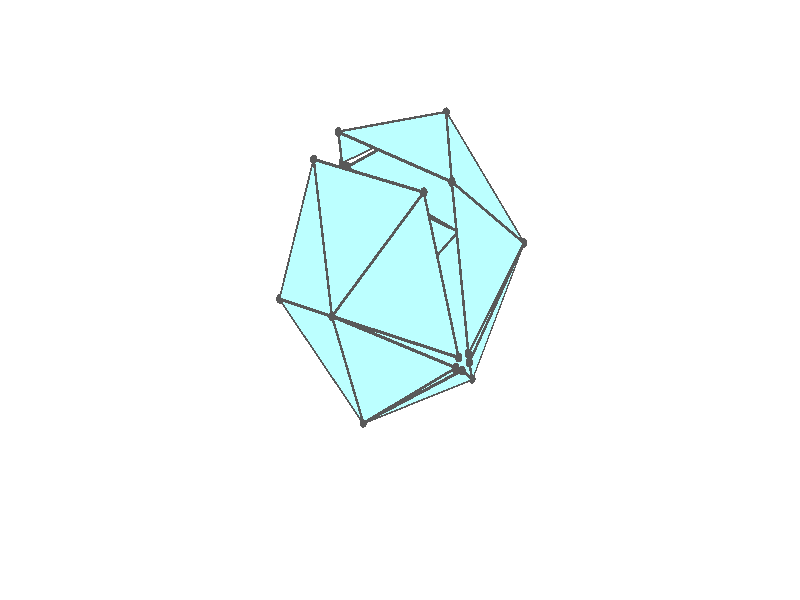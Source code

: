 #version 3.7;
global_settings{assumed_gamma 1.0}
camera{perspective location <18.750000000000000000000000, 10.825317547305481014063844, 12.499999999999996447286321> right <0.133333333333333331482962, -0.230940107675850353485814, -0.000000000000000000000000> up <-0.064951905283832905846353, -0.037499999999999998612221, 0.129903810567665811692706> direction <0.750000000000000111022302, 0.433012701892219298294151, 0.499999999999999944488849> sky <-0.433012701892219298294151, -0.249999999999999944488849, 0.866025403784438707610605> look_at <18.000000000000000000000000, 10.392304845413262270881205, 11.999999999999996447286321>}
light_source{<18.750000000000000000000000, 10.825317547305481014063844, 12.499999999999996447286321> rgb<1.0,1.0,1.0>}
background{rgb<1,1,1>}
union{union{object{union{sphere{<-0.303530999103342913336689, 0.525731112119133481286326, -0.576996638683937024261184>,0.029999999999999998889777}sphere{<-0.303530999103343301914748, -0.525731112119133370264024, -0.576996638683937024261184>,0.029999999999999998889777}sphere{<0.607061998206686048717984, -0.000000000000000148687307, -0.576996638683937024261184>,0.029999999999999998889777}} pigment{rgb<0.1,0.1,0.1>}}object{union{cylinder{<-0.303530999103342913336689, 0.525731112119133481286326, -0.576996638683937024261184>,<-0.303530999103343301914748, -0.525731112119133370264024, -0.576996638683937024261184>,0.010000000000000000208167}cylinder{<-0.303530999103343301914748, -0.525731112119133370264024, -0.576996638683937024261184>,<0.607061998206686048717984, -0.000000000000000148687307, -0.576996638683937024261184>,0.010000000000000000208167}cylinder{<0.607061998206686048717984, -0.000000000000000148687307, -0.576996638683937024261184>,<-0.303530999103342913336689, 0.525731112119133481286326, -0.576996638683937024261184>,0.010000000000000000208167}} pigment{rgb<0.1,0.1,0.1>}}object{polygon{3.000000000000000000000000,<-0.303530999103342913336689, 0.525731112119133481286326, -0.576996638683937024261184>,<-0.303530999103343301914748, -0.525731112119133370264024, -0.576996638683937024261184>,<0.607061998206686048717984, -0.000000000000000148687307, -0.576996638683937024261184>} pigment{rgbft<0.5,1.0,1.0,0.1,0.1>}}}union{object{union{sphere{<-0.303530999103342913336689, 0.525731112119133481286326, -0.576996638683936913238881>,0.029999999999999998889777}sphere{<-0.303530999103343301914748, -0.525731112119133370264024, -0.576996638683936913238881>,0.029999999999999998889777}sphere{<-1.001878936155845112310203, 0.000000000000000435753053, 0.007374617936866889600367>,0.029999999999999998889777}} pigment{rgb<0.1,0.1,0.1>}}object{union{cylinder{<-0.303530999103342913336689, 0.525731112119133481286326, -0.576996638683936913238881>,<-0.303530999103343301914748, -0.525731112119133370264024, -0.576996638683936913238881>,0.010000000000000000208167}cylinder{<-0.303530999103343301914748, -0.525731112119133370264024, -0.576996638683936913238881>,<-1.001878936155845112310203, 0.000000000000000435753053, 0.007374617936866889600367>,0.010000000000000000208167}cylinder{<-1.001878936155845112310203, 0.000000000000000435753053, 0.007374617936866889600367>,<-0.303530999103342913336689, 0.525731112119133481286326, -0.576996638683936913238881>,0.010000000000000000208167}} pigment{rgb<0.1,0.1,0.1>}}object{polygon{3.000000000000000000000000,<-0.303530999103342913336689, 0.525731112119133481286326, -0.576996638683936913238881>,<-0.303530999103343301914748, -0.525731112119133370264024, -0.576996638683936913238881>,<-1.001878936155845112310203, 0.000000000000000435753053, 0.007374617936866889600367>} pigment{rgbft<0.5,1.0,1.0,0.1,0.1>}}}union{object{union{sphere{<-0.303530999103342913336689, 0.525731112119133481286326, -0.576996638683936913238881>,0.029999999999999998889777}sphere{<-0.545472817524897291008301, 0.867652610227489962113623, 0.387434102546501124564315>,0.029999999999999998889777}sphere{<-1.001878936155845334354808, 0.000000000000000416333634, 0.007374617936866889600367>,0.029999999999999998889777}} pigment{rgb<0.1,0.1,0.1>}}object{union{cylinder{<-0.303530999103342913336689, 0.525731112119133481286326, -0.576996638683936913238881>,<-0.545472817524897291008301, 0.867652610227489962113623, 0.387434102546501124564315>,0.010000000000000000208167}cylinder{<-0.545472817524897291008301, 0.867652610227489962113623, 0.387434102546501124564315>,<-1.001878936155845334354808, 0.000000000000000416333634, 0.007374617936866889600367>,0.010000000000000000208167}cylinder{<-1.001878936155845334354808, 0.000000000000000416333634, 0.007374617936866889600367>,<-0.303530999103342913336689, 0.525731112119133481286326, -0.576996638683936913238881>,0.010000000000000000208167}} pigment{rgb<0.1,0.1,0.1>}}object{polygon{3.000000000000000000000000,<-0.303530999103342913336689, 0.525731112119133481286326, -0.576996638683936913238881>,<-0.545472817524897291008301, 0.867652610227489962113623, 0.387434102546501124564315>,<-1.001878936155845334354808, 0.000000000000000416333634, 0.007374617936866889600367>} pigment{rgbft<0.5,1.0,1.0,0.1,0.1>}}}union{object{union{sphere{<-0.702825325494811470328216, 0.038567011936690764883906, 1.014674142676632584425533>,0.029999999999999998889777}sphere{<-0.545472817524897179985999, 0.867652610227489962113623, 0.387434102546501124564315>,0.029999999999999998889777}sphere{<-1.001878936155845112310203, 0.000000000000000499600361, 0.007374617936866945111518>,0.029999999999999998889777}} pigment{rgb<0.1,0.1,0.1>}}object{union{cylinder{<-0.702825325494811470328216, 0.038567011936690764883906, 1.014674142676632584425533>,<-0.545472817524897179985999, 0.867652610227489962113623, 0.387434102546501124564315>,0.010000000000000000208167}cylinder{<-0.545472817524897179985999, 0.867652610227489962113623, 0.387434102546501124564315>,<-1.001878936155845112310203, 0.000000000000000499600361, 0.007374617936866945111518>,0.010000000000000000208167}cylinder{<-1.001878936155845112310203, 0.000000000000000499600361, 0.007374617936866945111518>,<-0.702825325494811470328216, 0.038567011936690764883906, 1.014674142676632584425533>,0.010000000000000000208167}} pigment{rgb<0.1,0.1,0.1>}}object{polygon{3.000000000000000000000000,<-0.702825325494811470328216, 0.038567011936690764883906, 1.014674142676632584425533>,<-0.545472817524897179985999, 0.867652610227489962113623, 0.387434102546501124564315>,<-1.001878936155845112310203, 0.000000000000000499600361, 0.007374617936866945111518>} pigment{rgbft<0.5,1.0,1.0,0.1,0.1>}}}union{object{union{sphere{<-0.702825325494811359305913, 0.038567011936690903661784, 1.014674142676632362380928>,0.029999999999999998889777}sphere{<-0.545472817524897291008301, 0.867652610227489851091320, 0.387434102546501180075467>,0.029999999999999998889777}sphere{<0.190019106466979392777716, 0.589381080333229445678001, 1.085423639998975176013118>,0.029999999999999998889777}} pigment{rgb<0.1,0.1,0.1>}}object{union{cylinder{<-0.702825325494811359305913, 0.038567011936690903661784, 1.014674142676632362380928>,<-0.545472817524897291008301, 0.867652610227489851091320, 0.387434102546501180075467>,0.010000000000000000208167}cylinder{<-0.545472817524897291008301, 0.867652610227489851091320, 0.387434102546501180075467>,<0.190019106466979392777716, 0.589381080333229445678001, 1.085423639998975176013118>,0.010000000000000000208167}cylinder{<0.190019106466979392777716, 0.589381080333229445678001, 1.085423639998975176013118>,<-0.702825325494811359305913, 0.038567011936690903661784, 1.014674142676632362380928>,0.010000000000000000208167}} pigment{rgb<0.1,0.1,0.1>}}object{polygon{3.000000000000000000000000,<-0.702825325494811359305913, 0.038567011936690903661784, 1.014674142676632362380928>,<-0.545472817524897291008301, 0.867652610227489851091320, 0.387434102546501180075467>,<0.190019106466979392777716, 0.589381080333229445678001, 1.085423639998975176013118>} pigment{rgbft<0.5,1.0,1.0,0.1,0.1>}}}union{object{union{sphere{<-0.702825325494811248283611, 0.038567011936690792639482, 1.014674142676632140336324>,0.029999999999999998889777}sphere{<0.211957325275418911880720, -0.459251913571437353489557, 1.159317940524331902452104>,0.029999999999999998889777}sphere{<0.190019106466979420533292, 0.589381080333229334655698, 1.085423639998975176013118>,0.029999999999999998889777}} pigment{rgb<0.1,0.1,0.1>}}object{union{cylinder{<-0.702825325494811248283611, 0.038567011936690792639482, 1.014674142676632140336324>,<0.211957325275418911880720, -0.459251913571437353489557, 1.159317940524331902452104>,0.010000000000000000208167}cylinder{<0.211957325275418911880720, -0.459251913571437353489557, 1.159317940524331902452104>,<0.190019106466979420533292, 0.589381080333229334655698, 1.085423639998975176013118>,0.010000000000000000208167}cylinder{<0.190019106466979420533292, 0.589381080333229334655698, 1.085423639998975176013118>,<-0.702825325494811248283611, 0.038567011936690792639482, 1.014674142676632140336324>,0.010000000000000000208167}} pigment{rgb<0.1,0.1,0.1>}}object{polygon{3.000000000000000000000000,<-0.702825325494811248283611, 0.038567011936690792639482, 1.014674142676632140336324>,<0.211957325275418911880720, -0.459251913571437353489557, 1.159317940524331902452104>,<0.190019106466979420533292, 0.589381080333229334655698, 1.085423639998975176013118>} pigment{rgbft<0.5,1.0,1.0,0.1,0.1>}}}union{object{union{sphere{<0.500939468077922112065892, -0.867652610227489962113623, 0.007374617936866723066913>,0.029999999999999998889777}sphere{<-0.303530999103343301914748, -0.525731112119133259241721, -0.576996638683937024261184>,0.029999999999999998889777}sphere{<0.607061998206686048717984, -0.000000000000000166533454, -0.576996638683936913238881>,0.029999999999999998889777}} pigment{rgb<0.1,0.1,0.1>}}object{union{cylinder{<0.500939468077922112065892, -0.867652610227489962113623, 0.007374617936866723066913>,<-0.303530999103343301914748, -0.525731112119133259241721, -0.576996638683937024261184>,0.010000000000000000208167}cylinder{<-0.303530999103343301914748, -0.525731112119133259241721, -0.576996638683937024261184>,<0.607061998206686048717984, -0.000000000000000166533454, -0.576996638683936913238881>,0.010000000000000000208167}cylinder{<0.607061998206686048717984, -0.000000000000000166533454, -0.576996638683936913238881>,<0.500939468077922112065892, -0.867652610227489962113623, 0.007374617936866723066913>,0.010000000000000000208167}} pigment{rgb<0.1,0.1,0.1>}}object{polygon{3.000000000000000000000000,<0.500939468077922112065892, -0.867652610227489962113623, 0.007374617936866723066913>,<-0.303530999103343301914748, -0.525731112119133259241721, -0.576996638683937024261184>,<0.607061998206686048717984, -0.000000000000000166533454, -0.576996638683936913238881>} pigment{rgbft<0.5,1.0,1.0,0.1,0.1>}}}union{object{union{sphere{<0.500939468077922001043589, -0.867652610227489962113623, 0.007374617936866639800186>,0.029999999999999998889777}sphere{<1.024145610879332535247954, -0.038567011936690848150633, 0.387434102546501013542013>,0.029999999999999998889777}sphere{<0.607061998206685826673379, -0.000000000000000222044605, -0.576996638683936913238881>,0.029999999999999998889777}} pigment{rgb<0.1,0.1,0.1>}}object{union{cylinder{<0.500939468077922001043589, -0.867652610227489962113623, 0.007374617936866639800186>,<1.024145610879332535247954, -0.038567011936690848150633, 0.387434102546501013542013>,0.010000000000000000208167}cylinder{<1.024145610879332535247954, -0.038567011936690848150633, 0.387434102546501013542013>,<0.607061998206685826673379, -0.000000000000000222044605, -0.576996638683936913238881>,0.010000000000000000208167}cylinder{<0.607061998206685826673379, -0.000000000000000222044605, -0.576996638683936913238881>,<0.500939468077922001043589, -0.867652610227489962113623, 0.007374617936866639800186>,0.010000000000000000208167}} pigment{rgb<0.1,0.1,0.1>}}object{polygon{3.000000000000000000000000,<0.500939468077922001043589, -0.867652610227489962113623, 0.007374617936866639800186>,<1.024145610879332535247954, -0.038567011936690848150633, 0.387434102546501013542013>,<0.607061998206685826673379, -0.000000000000000222044605, -0.576996638683936913238881>} pigment{rgbft<0.5,1.0,1.0,0.1,0.1>}}}union{object{union{sphere{<0.500939468077922001043589, -0.867652610227489962113623, 0.007374617936866723066913>,0.029999999999999998889777}sphere{<1.024145610879332313203349, -0.038567011936690903661784, 0.387434102546500958030862>,0.029999999999999998889777}sphere{<0.384812674832636925081886, -0.589381080333229001588791, 1.014674142676632362380928>,0.029999999999999998889777}} pigment{rgb<0.1,0.1,0.1>}}object{union{cylinder{<0.500939468077922001043589, -0.867652610227489962113623, 0.007374617936866723066913>,<1.024145610879332313203349, -0.038567011936690903661784, 0.387434102546500958030862>,0.010000000000000000208167}cylinder{<1.024145610879332313203349, -0.038567011936690903661784, 0.387434102546500958030862>,<0.384812674832636925081886, -0.589381080333229001588791, 1.014674142676632362380928>,0.010000000000000000208167}cylinder{<0.384812674832636925081886, -0.589381080333229001588791, 1.014674142676632362380928>,<0.500939468077922001043589, -0.867652610227489962113623, 0.007374617936866723066913>,0.010000000000000000208167}} pigment{rgb<0.1,0.1,0.1>}}object{polygon{3.000000000000000000000000,<0.500939468077922001043589, -0.867652610227489962113623, 0.007374617936866723066913>,<1.024145610879332313203349, -0.038567011936690903661784, 0.387434102546500958030862>,<0.384812674832636925081886, -0.589381080333229001588791, 1.014674142676632362380928>} pigment{rgbft<0.5,1.0,1.0,0.1,0.1>}}}union{object{union{sphere{<0.415409434845004643666044, 0.459251913571437797578767, 1.085423639998975398057723>,0.029999999999999998889777}sphere{<1.024145610879332313203349, -0.038567011936690931417360, 0.387434102546500902519711>,0.029999999999999998889777}sphere{<0.384812674832636869570734, -0.589381080333229112611093, 1.014674142676632584425533>,0.029999999999999998889777}} pigment{rgb<0.1,0.1,0.1>}}object{union{cylinder{<0.415409434845004643666044, 0.459251913571437797578767, 1.085423639998975398057723>,<1.024145610879332313203349, -0.038567011936690931417360, 0.387434102546500902519711>,0.010000000000000000208167}cylinder{<1.024145610879332313203349, -0.038567011936690931417360, 0.387434102546500902519711>,<0.384812674832636869570734, -0.589381080333229112611093, 1.014674142676632584425533>,0.010000000000000000208167}cylinder{<0.384812674832636869570734, -0.589381080333229112611093, 1.014674142676632584425533>,<0.415409434845004643666044, 0.459251913571437797578767, 1.085423639998975398057723>,0.010000000000000000208167}} pigment{rgb<0.1,0.1,0.1>}}object{polygon{3.000000000000000000000000,<0.415409434845004643666044, 0.459251913571437797578767, 1.085423639998975398057723>,<1.024145610879332313203349, -0.038567011936690931417360, 0.387434102546500902519711>,<0.384812674832636869570734, -0.589381080333229112611093, 1.014674142676632584425533>} pigment{rgbft<0.5,1.0,1.0,0.1,0.1>}}}union{object{union{sphere{<-0.303530999103342802314387, 0.525731112119133481286326, -0.576996638683937024261184>,0.029999999999999998889777}sphere{<0.500939468077922889222009, 0.867652610227489740069018, 0.007374617936866723066913>,0.029999999999999998889777}sphere{<0.607061998206686048717984, -0.000000000000000166533454, -0.576996638683937024261184>,0.029999999999999998889777}} pigment{rgb<0.1,0.1,0.1>}}object{union{cylinder{<-0.303530999103342802314387, 0.525731112119133481286326, -0.576996638683937024261184>,<0.500939468077922889222009, 0.867652610227489740069018, 0.007374617936866723066913>,0.010000000000000000208167}cylinder{<0.500939468077922889222009, 0.867652610227489740069018, 0.007374617936866723066913>,<0.607061998206686048717984, -0.000000000000000166533454, -0.576996638683937024261184>,0.010000000000000000208167}cylinder{<0.607061998206686048717984, -0.000000000000000166533454, -0.576996638683937024261184>,<-0.303530999103342802314387, 0.525731112119133481286326, -0.576996638683937024261184>,0.010000000000000000208167}} pigment{rgb<0.1,0.1,0.1>}}object{polygon{3.000000000000000000000000,<-0.303530999103342802314387, 0.525731112119133481286326, -0.576996638683937024261184>,<0.500939468077922889222009, 0.867652610227489740069018, 0.007374617936866723066913>,<0.607061998206686048717984, -0.000000000000000166533454, -0.576996638683937024261184>} pigment{rgbft<0.5,1.0,1.0,0.1,0.1>}}}union{object{union{sphere{<-0.545472817524897957142116, -0.867652610227489295979808, 0.387434102546501013542013>,0.029999999999999998889777}sphere{<-0.303530999103343301914748, -0.525731112119133148219419, -0.576996638683936913238881>,0.029999999999999998889777}sphere{<-1.001878936155845112310203, 0.000000000000000388578059, 0.007374617936866889600367>,0.029999999999999998889777}} pigment{rgb<0.1,0.1,0.1>}}object{union{cylinder{<-0.545472817524897957142116, -0.867652610227489295979808, 0.387434102546501013542013>,<-0.303530999103343301914748, -0.525731112119133148219419, -0.576996638683936913238881>,0.010000000000000000208167}cylinder{<-0.303530999103343301914748, -0.525731112119133148219419, -0.576996638683936913238881>,<-1.001878936155845112310203, 0.000000000000000388578059, 0.007374617936866889600367>,0.010000000000000000208167}cylinder{<-1.001878936155845112310203, 0.000000000000000388578059, 0.007374617936866889600367>,<-0.545472817524897957142116, -0.867652610227489295979808, 0.387434102546501013542013>,0.010000000000000000208167}} pigment{rgb<0.1,0.1,0.1>}}object{polygon{3.000000000000000000000000,<-0.545472817524897957142116, -0.867652610227489295979808, 0.387434102546501013542013>,<-0.303530999103343301914748, -0.525731112119133148219419, -0.576996638683936913238881>,<-1.001878936155845112310203, 0.000000000000000388578059, 0.007374617936866889600367>} pigment{rgbft<0.5,1.0,1.0,0.1,0.1>}}}union{object{union{sphere{<-0.303530999103342857825538, 0.525731112119133481286326, -0.576996638683936913238881>,0.029999999999999998889777}sphere{<-0.545472817524897513052906, 0.867652610227489962113623, 0.387434102546501124564315>,0.029999999999999998889777}sphere{<0.449709490236772146953825, 0.906219622164179838819109, 0.050243401446194137227597>,0.029999999999999998889777}} pigment{rgb<0.1,0.1,0.1>}}object{union{cylinder{<-0.303530999103342857825538, 0.525731112119133481286326, -0.576996638683936913238881>,<-0.545472817524897513052906, 0.867652610227489962113623, 0.387434102546501124564315>,0.010000000000000000208167}cylinder{<-0.545472817524897513052906, 0.867652610227489962113623, 0.387434102546501124564315>,<0.449709490236772146953825, 0.906219622164179838819109, 0.050243401446194137227597>,0.010000000000000000208167}cylinder{<0.449709490236772146953825, 0.906219622164179838819109, 0.050243401446194137227597>,<-0.303530999103342857825538, 0.525731112119133481286326, -0.576996638683936913238881>,0.010000000000000000208167}} pigment{rgb<0.1,0.1,0.1>}}object{polygon{3.000000000000000000000000,<-0.303530999103342857825538, 0.525731112119133481286326, -0.576996638683936913238881>,<-0.545472817524897513052906, 0.867652610227489962113623, 0.387434102546501124564315>,<0.449709490236772146953825, 0.906219622164179838819109, 0.050243401446194137227597>} pigment{rgbft<0.5,1.0,1.0,0.1,0.1>}}}union{object{union{sphere{<-0.702825325494811470328216, 0.038567011936690751006118, 1.014674142676632362380928>,0.029999999999999998889777}sphere{<-0.563221382873136722224672, -0.842569653950083763405132, 0.458183599868844937397228>,0.029999999999999998889777}sphere{<-1.001878936155844890265598, 0.000000000000000510008702, 0.007374617936867025776160>,0.029999999999999998889777}} pigment{rgb<0.1,0.1,0.1>}}object{union{cylinder{<-0.702825325494811470328216, 0.038567011936690751006118, 1.014674142676632362380928>,<-0.563221382873136722224672, -0.842569653950083763405132, 0.458183599868844937397228>,0.010000000000000000208167}cylinder{<-0.563221382873136722224672, -0.842569653950083763405132, 0.458183599868844937397228>,<-1.001878936155844890265598, 0.000000000000000510008702, 0.007374617936867025776160>,0.010000000000000000208167}cylinder{<-1.001878936155844890265598, 0.000000000000000510008702, 0.007374617936867025776160>,<-0.702825325494811470328216, 0.038567011936690751006118, 1.014674142676632362380928>,0.010000000000000000208167}} pigment{rgb<0.1,0.1,0.1>}}object{polygon{3.000000000000000000000000,<-0.702825325494811470328216, 0.038567011936690751006118, 1.014674142676632362380928>,<-0.563221382873136722224672, -0.842569653950083763405132, 0.458183599868844937397228>,<-1.001878936155844890265598, 0.000000000000000510008702, 0.007374617936867025776160>} pigment{rgbft<0.5,1.0,1.0,0.1,0.1>}}}union{object{union{sphere{<0.471647709045211693812405, 0.909048852497779336090389, 0.124137701971548941592971>,0.029999999999999998889777}sphere{<-0.545472817524897068963696, 0.867652610227489962113623, 0.387434102546501291097769>,0.029999999999999998889777}sphere{<0.190019106466979337266565, 0.589381080333229556700303, 1.085423639998974953968514>,0.029999999999999998889777}} pigment{rgb<0.1,0.1,0.1>}}object{union{cylinder{<0.471647709045211693812405, 0.909048852497779336090389, 0.124137701971548941592971>,<-0.545472817524897068963696, 0.867652610227489962113623, 0.387434102546501291097769>,0.010000000000000000208167}cylinder{<-0.545472817524897068963696, 0.867652610227489962113623, 0.387434102546501291097769>,<0.190019106466979337266565, 0.589381080333229556700303, 1.085423639998974953968514>,0.010000000000000000208167}cylinder{<0.190019106466979337266565, 0.589381080333229556700303, 1.085423639998974953968514>,<0.471647709045211693812405, 0.909048852497779336090389, 0.124137701971548941592971>,0.010000000000000000208167}} pigment{rgb<0.1,0.1,0.1>}}object{polygon{3.000000000000000000000000,<0.471647709045211693812405, 0.909048852497779336090389, 0.124137701971548941592971>,<-0.545472817524897068963696, 0.867652610227489962113623, 0.387434102546501291097769>,<0.190019106466979337266565, 0.589381080333229556700303, 1.085423639998974953968514>} pigment{rgbft<0.5,1.0,1.0,0.1,0.1>}}}union{object{union{sphere{<-0.702825325494811359305913, 0.038567011936690709372755, 1.014674142676632140336324>,0.029999999999999998889777}sphere{<0.211957325275418911880720, -0.459251913571437409000708, 1.159317940524331902452104>,0.029999999999999998889777}sphere{<-0.509266566127373532246736, -0.862983323918775191430086, 0.509387285939670753087682>,0.029999999999999998889777}} pigment{rgb<0.1,0.1,0.1>}}object{union{cylinder{<-0.702825325494811359305913, 0.038567011936690709372755, 1.014674142676632140336324>,<0.211957325275418911880720, -0.459251913571437409000708, 1.159317940524331902452104>,0.010000000000000000208167}cylinder{<0.211957325275418911880720, -0.459251913571437409000708, 1.159317940524331902452104>,<-0.509266566127373532246736, -0.862983323918775191430086, 0.509387285939670753087682>,0.010000000000000000208167}cylinder{<-0.509266566127373532246736, -0.862983323918775191430086, 0.509387285939670753087682>,<-0.702825325494811359305913, 0.038567011936690709372755, 1.014674142676632140336324>,0.010000000000000000208167}} pigment{rgb<0.1,0.1,0.1>}}object{polygon{3.000000000000000000000000,<-0.702825325494811359305913, 0.038567011936690709372755, 1.014674142676632140336324>,<0.211957325275418911880720, -0.459251913571437409000708, 1.159317940524331902452104>,<-0.509266566127373532246736, -0.862983323918775191430086, 0.509387285939670753087682>} pigment{rgbft<0.5,1.0,1.0,0.1,0.1>}}}union{object{union{sphere{<0.500939468077922001043589, -0.867652610227489740069018, 0.007374617936866695311338>,0.029999999999999998889777}sphere{<-0.303530999103343079870143, -0.525731112119133259241721, -0.576996638683936913238881>,0.029999999999999998889777}sphere{<-0.478672793354435688328863, -0.906219622164179394729899, 0.387434102546500902519711>,0.029999999999999998889777}} pigment{rgb<0.1,0.1,0.1>}}object{union{cylinder{<0.500939468077922001043589, -0.867652610227489740069018, 0.007374617936866695311338>,<-0.303530999103343079870143, -0.525731112119133259241721, -0.576996638683936913238881>,0.010000000000000000208167}cylinder{<-0.303530999103343079870143, -0.525731112119133259241721, -0.576996638683936913238881>,<-0.478672793354435688328863, -0.906219622164179394729899, 0.387434102546500902519711>,0.010000000000000000208167}cylinder{<-0.478672793354435688328863, -0.906219622164179394729899, 0.387434102546500902519711>,<0.500939468077922001043589, -0.867652610227489740069018, 0.007374617936866695311338>,0.010000000000000000208167}} pigment{rgb<0.1,0.1,0.1>}}object{polygon{3.000000000000000000000000,<0.500939468077922001043589, -0.867652610227489740069018, 0.007374617936866695311338>,<-0.303530999103343079870143, -0.525731112119133259241721, -0.576996638683936913238881>,<-0.478672793354435688328863, -0.906219622164179394729899, 0.387434102546500902519711>} pigment{rgbft<0.5,1.0,1.0,0.1,0.1>}}}union{object{union{sphere{<0.559954469083729922118664, 0.842569653950083541360527, 0.050243401446194574377913>,0.029999999999999998889777}sphere{<1.024145610879332313203349, -0.038567011936690848150633, 0.387434102546501069053164>,0.029999999999999998889777}sphere{<0.607061998206685715651076, -0.000000000000000213370988, -0.576996638683936913238881>,0.029999999999999998889777}} pigment{rgb<0.1,0.1,0.1>}}object{union{cylinder{<0.559954469083729922118664, 0.842569653950083541360527, 0.050243401446194574377913>,<1.024145610879332313203349, -0.038567011936690848150633, 0.387434102546501069053164>,0.010000000000000000208167}cylinder{<1.024145610879332313203349, -0.038567011936690848150633, 0.387434102546501069053164>,<0.607061998206685715651076, -0.000000000000000213370988, -0.576996638683936913238881>,0.010000000000000000208167}cylinder{<0.607061998206685715651076, -0.000000000000000213370988, -0.576996638683936913238881>,<0.559954469083729922118664, 0.842569653950083541360527, 0.050243401446194574377913>,0.010000000000000000208167}} pigment{rgb<0.1,0.1,0.1>}}object{polygon{3.000000000000000000000000,<0.559954469083729922118664, 0.842569653950083541360527, 0.050243401446194574377913>,<1.024145610879332313203349, -0.038567011936690848150633, 0.387434102546501069053164>,<0.607061998206685715651076, -0.000000000000000213370988, -0.576996638683936913238881>} pigment{rgbft<0.5,1.0,1.0,0.1,0.1>}}}union{object{union{sphere{<0.500939468077922223088194, -0.867652610227490073135925, 0.007374617936866703117593>,0.029999999999999998889777}sphere{<-0.448076033342068524856217, -0.909048852497779558134994, 0.458183599868844437796866>,0.029999999999999998889777}sphere{<0.384812674832637036104188, -0.589381080333229001588791, 1.014674142676632362380928>,0.029999999999999998889777}} pigment{rgb<0.1,0.1,0.1>}}object{union{cylinder{<0.500939468077922223088194, -0.867652610227490073135925, 0.007374617936866703117593>,<-0.448076033342068524856217, -0.909048852497779558134994, 0.458183599868844437796866>,0.010000000000000000208167}cylinder{<-0.448076033342068524856217, -0.909048852497779558134994, 0.458183599868844437796866>,<0.384812674832637036104188, -0.589381080333229001588791, 1.014674142676632362380928>,0.010000000000000000208167}cylinder{<0.384812674832637036104188, -0.589381080333229001588791, 1.014674142676632362380928>,<0.500939468077922223088194, -0.867652610227490073135925, 0.007374617936866703117593>,0.010000000000000000208167}} pigment{rgb<0.1,0.1,0.1>}}object{polygon{3.000000000000000000000000,<0.500939468077922223088194, -0.867652610227490073135925, 0.007374617936866703117593>,<-0.448076033342068524856217, -0.909048852497779558134994, 0.458183599868844437796866>,<0.384812674832637036104188, -0.589381080333229001588791, 1.014674142676632362380928>} pigment{rgbft<0.5,1.0,1.0,0.1,0.1>}}}union{object{union{sphere{<0.415409434845004699177196, 0.459251913571437908601069, 1.085423639998975398057723>,0.029999999999999998889777}sphere{<1.024145610879332313203349, -0.038567011936690959172935, 0.387434102546500902519711>,0.029999999999999998889777}sphere{<0.551435545021565109991002, 0.862983323918774969385481, 0.124137701971549496704483>,0.029999999999999998889777}} pigment{rgb<0.1,0.1,0.1>}}object{union{cylinder{<0.415409434845004699177196, 0.459251913571437908601069, 1.085423639998975398057723>,<1.024145610879332313203349, -0.038567011936690959172935, 0.387434102546500902519711>,0.010000000000000000208167}cylinder{<1.024145610879332313203349, -0.038567011936690959172935, 0.387434102546500902519711>,<0.551435545021565109991002, 0.862983323918774969385481, 0.124137701971549496704483>,0.010000000000000000208167}cylinder{<0.551435545021565109991002, 0.862983323918774969385481, 0.124137701971549496704483>,<0.415409434845004699177196, 0.459251913571437908601069, 1.085423639998975398057723>,0.010000000000000000208167}} pigment{rgb<0.1,0.1,0.1>}}object{polygon{3.000000000000000000000000,<0.415409434845004699177196, 0.459251913571437908601069, 1.085423639998975398057723>,<1.024145610879332313203349, -0.038567011936690959172935, 0.387434102546500902519711>,<0.551435545021565109991002, 0.862983323918774969385481, 0.124137701971549496704483>} pigment{rgbft<0.5,1.0,1.0,0.1,0.1>}}}}
